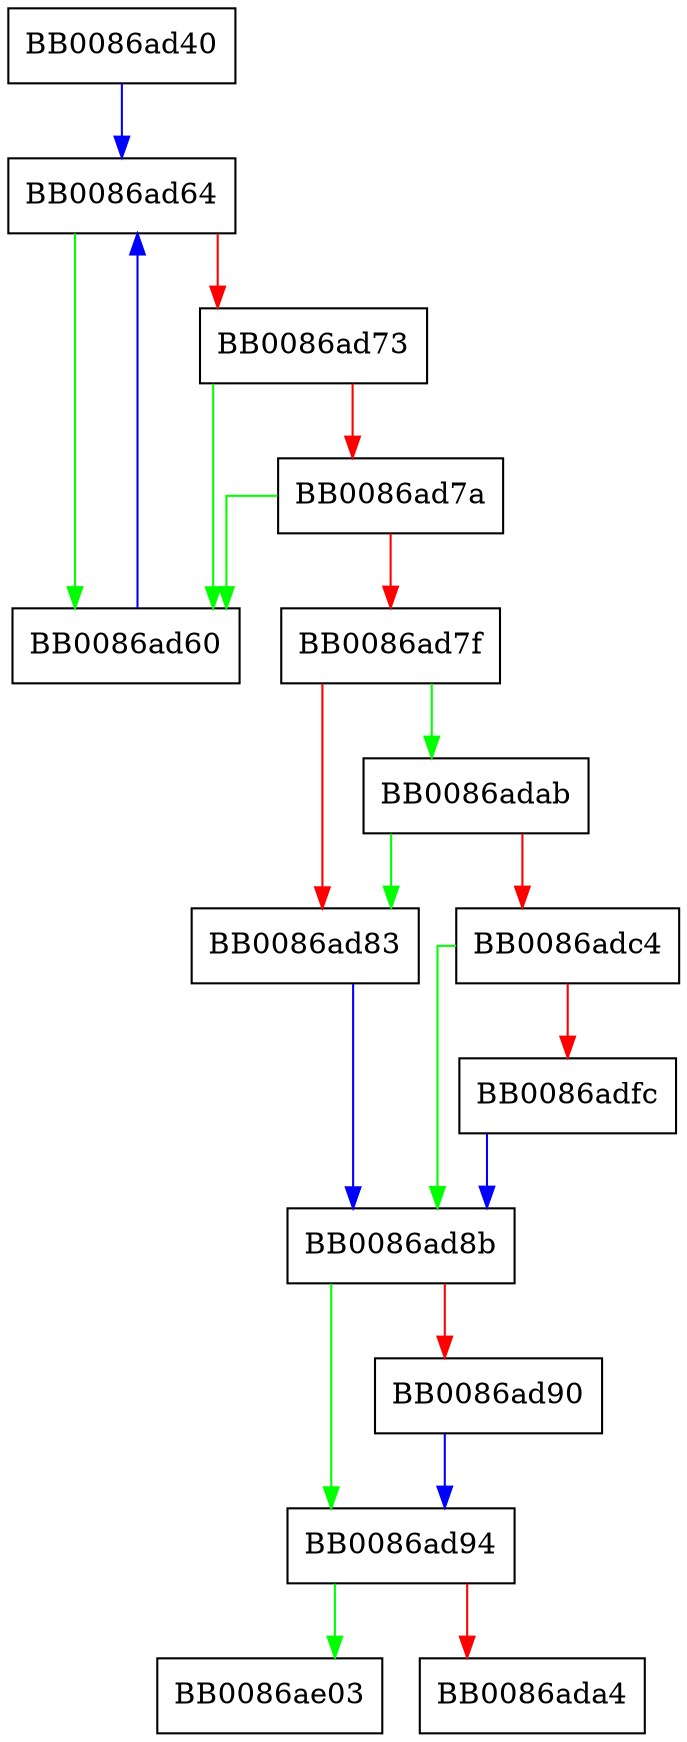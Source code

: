 digraph __strtod_nan {
  node [shape="box"];
  graph [splines=ortho];
  BB0086ad40 -> BB0086ad64 [color="blue"];
  BB0086ad60 -> BB0086ad64 [color="blue"];
  BB0086ad64 -> BB0086ad60 [color="green"];
  BB0086ad64 -> BB0086ad73 [color="red"];
  BB0086ad73 -> BB0086ad60 [color="green"];
  BB0086ad73 -> BB0086ad7a [color="red"];
  BB0086ad7a -> BB0086ad60 [color="green"];
  BB0086ad7a -> BB0086ad7f [color="red"];
  BB0086ad7f -> BB0086adab [color="green"];
  BB0086ad7f -> BB0086ad83 [color="red"];
  BB0086ad83 -> BB0086ad8b [color="blue"];
  BB0086ad8b -> BB0086ad94 [color="green"];
  BB0086ad8b -> BB0086ad90 [color="red"];
  BB0086ad90 -> BB0086ad94 [color="blue"];
  BB0086ad94 -> BB0086ae03 [color="green"];
  BB0086ad94 -> BB0086ada4 [color="red"];
  BB0086adab -> BB0086ad83 [color="green"];
  BB0086adab -> BB0086adc4 [color="red"];
  BB0086adc4 -> BB0086ad8b [color="green"];
  BB0086adc4 -> BB0086adfc [color="red"];
  BB0086adfc -> BB0086ad8b [color="blue"];
}